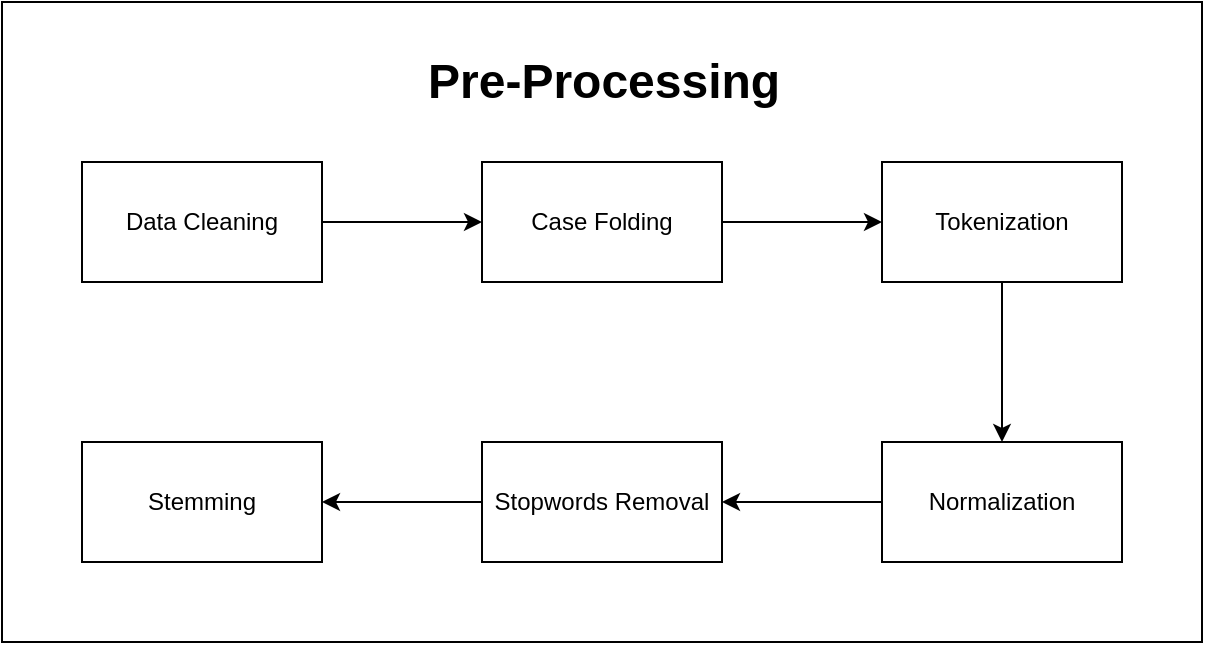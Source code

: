 <mxfile>
    <diagram id="i45nCr9p5Kfg4L8qLklC" name="Page-1">
        <mxGraphModel dx="688" dy="563" grid="1" gridSize="10" guides="1" tooltips="1" connect="1" arrows="1" fold="1" page="1" pageScale="1" pageWidth="850" pageHeight="1100" math="0" shadow="0">
            <root>
                <mxCell id="0"/>
                <mxCell id="1" parent="0"/>
                <mxCell id="3" value="" style="rounded=0;whiteSpace=wrap;html=1;fillColor=none;strokeWidth=1;" parent="1" vertex="1">
                    <mxGeometry x="40" y="40" width="600" height="320" as="geometry"/>
                </mxCell>
                <mxCell id="4" value="&lt;h1&gt;Pre-Processing&lt;/h1&gt;&lt;p&gt;&lt;br&gt;&lt;/p&gt;" style="text;html=1;strokeColor=none;fillColor=none;spacing=5;spacingTop=-20;whiteSpace=wrap;overflow=hidden;rounded=0;strokeWidth=3;" parent="1" vertex="1">
                    <mxGeometry x="247.5" y="60" width="185" height="40" as="geometry"/>
                </mxCell>
                <mxCell id="5" value="Data Cleaning" style="rounded=0;whiteSpace=wrap;html=1;strokeWidth=1;fillColor=none;" parent="1" vertex="1">
                    <mxGeometry x="80" y="120" width="120" height="60" as="geometry"/>
                </mxCell>
                <mxCell id="6" value="Case Folding" style="whiteSpace=wrap;html=1;fillColor=none;rounded=0;strokeWidth=1;" parent="1" vertex="1">
                    <mxGeometry x="280" y="120" width="120" height="60" as="geometry"/>
                </mxCell>
                <mxCell id="7" value="" style="edgeStyle=none;rounded=0;html=1;" parent="1" source="5" target="6" edge="1">
                    <mxGeometry relative="1" as="geometry"/>
                </mxCell>
                <mxCell id="8" value="Tokenization" style="whiteSpace=wrap;html=1;fillColor=none;rounded=0;strokeWidth=1;" parent="1" vertex="1">
                    <mxGeometry x="480" y="120" width="120" height="60" as="geometry"/>
                </mxCell>
                <mxCell id="9" value="" style="edgeStyle=none;rounded=0;html=1;" parent="1" source="6" target="8" edge="1">
                    <mxGeometry relative="1" as="geometry"/>
                </mxCell>
                <mxCell id="10" value="Normalization" style="whiteSpace=wrap;html=1;fillColor=none;rounded=0;strokeWidth=1;" parent="1" vertex="1">
                    <mxGeometry x="480" y="260" width="120" height="60" as="geometry"/>
                </mxCell>
                <mxCell id="11" value="" style="edgeStyle=none;rounded=0;html=1;" parent="1" source="8" target="10" edge="1">
                    <mxGeometry relative="1" as="geometry"/>
                </mxCell>
                <mxCell id="12" value="Stopwords Removal" style="whiteSpace=wrap;html=1;fillColor=none;rounded=0;strokeWidth=1;" parent="1" vertex="1">
                    <mxGeometry x="280" y="260" width="120" height="60" as="geometry"/>
                </mxCell>
                <mxCell id="13" value="" style="edgeStyle=none;rounded=0;html=1;" parent="1" source="10" target="12" edge="1">
                    <mxGeometry relative="1" as="geometry"/>
                </mxCell>
                <mxCell id="14" value="Stemming" style="whiteSpace=wrap;html=1;fillColor=none;rounded=0;strokeWidth=1;" parent="1" vertex="1">
                    <mxGeometry x="80" y="260" width="120" height="60" as="geometry"/>
                </mxCell>
                <mxCell id="15" value="" style="edgeStyle=none;rounded=0;html=1;" parent="1" source="12" target="14" edge="1">
                    <mxGeometry relative="1" as="geometry"/>
                </mxCell>
            </root>
        </mxGraphModel>
    </diagram>
</mxfile>